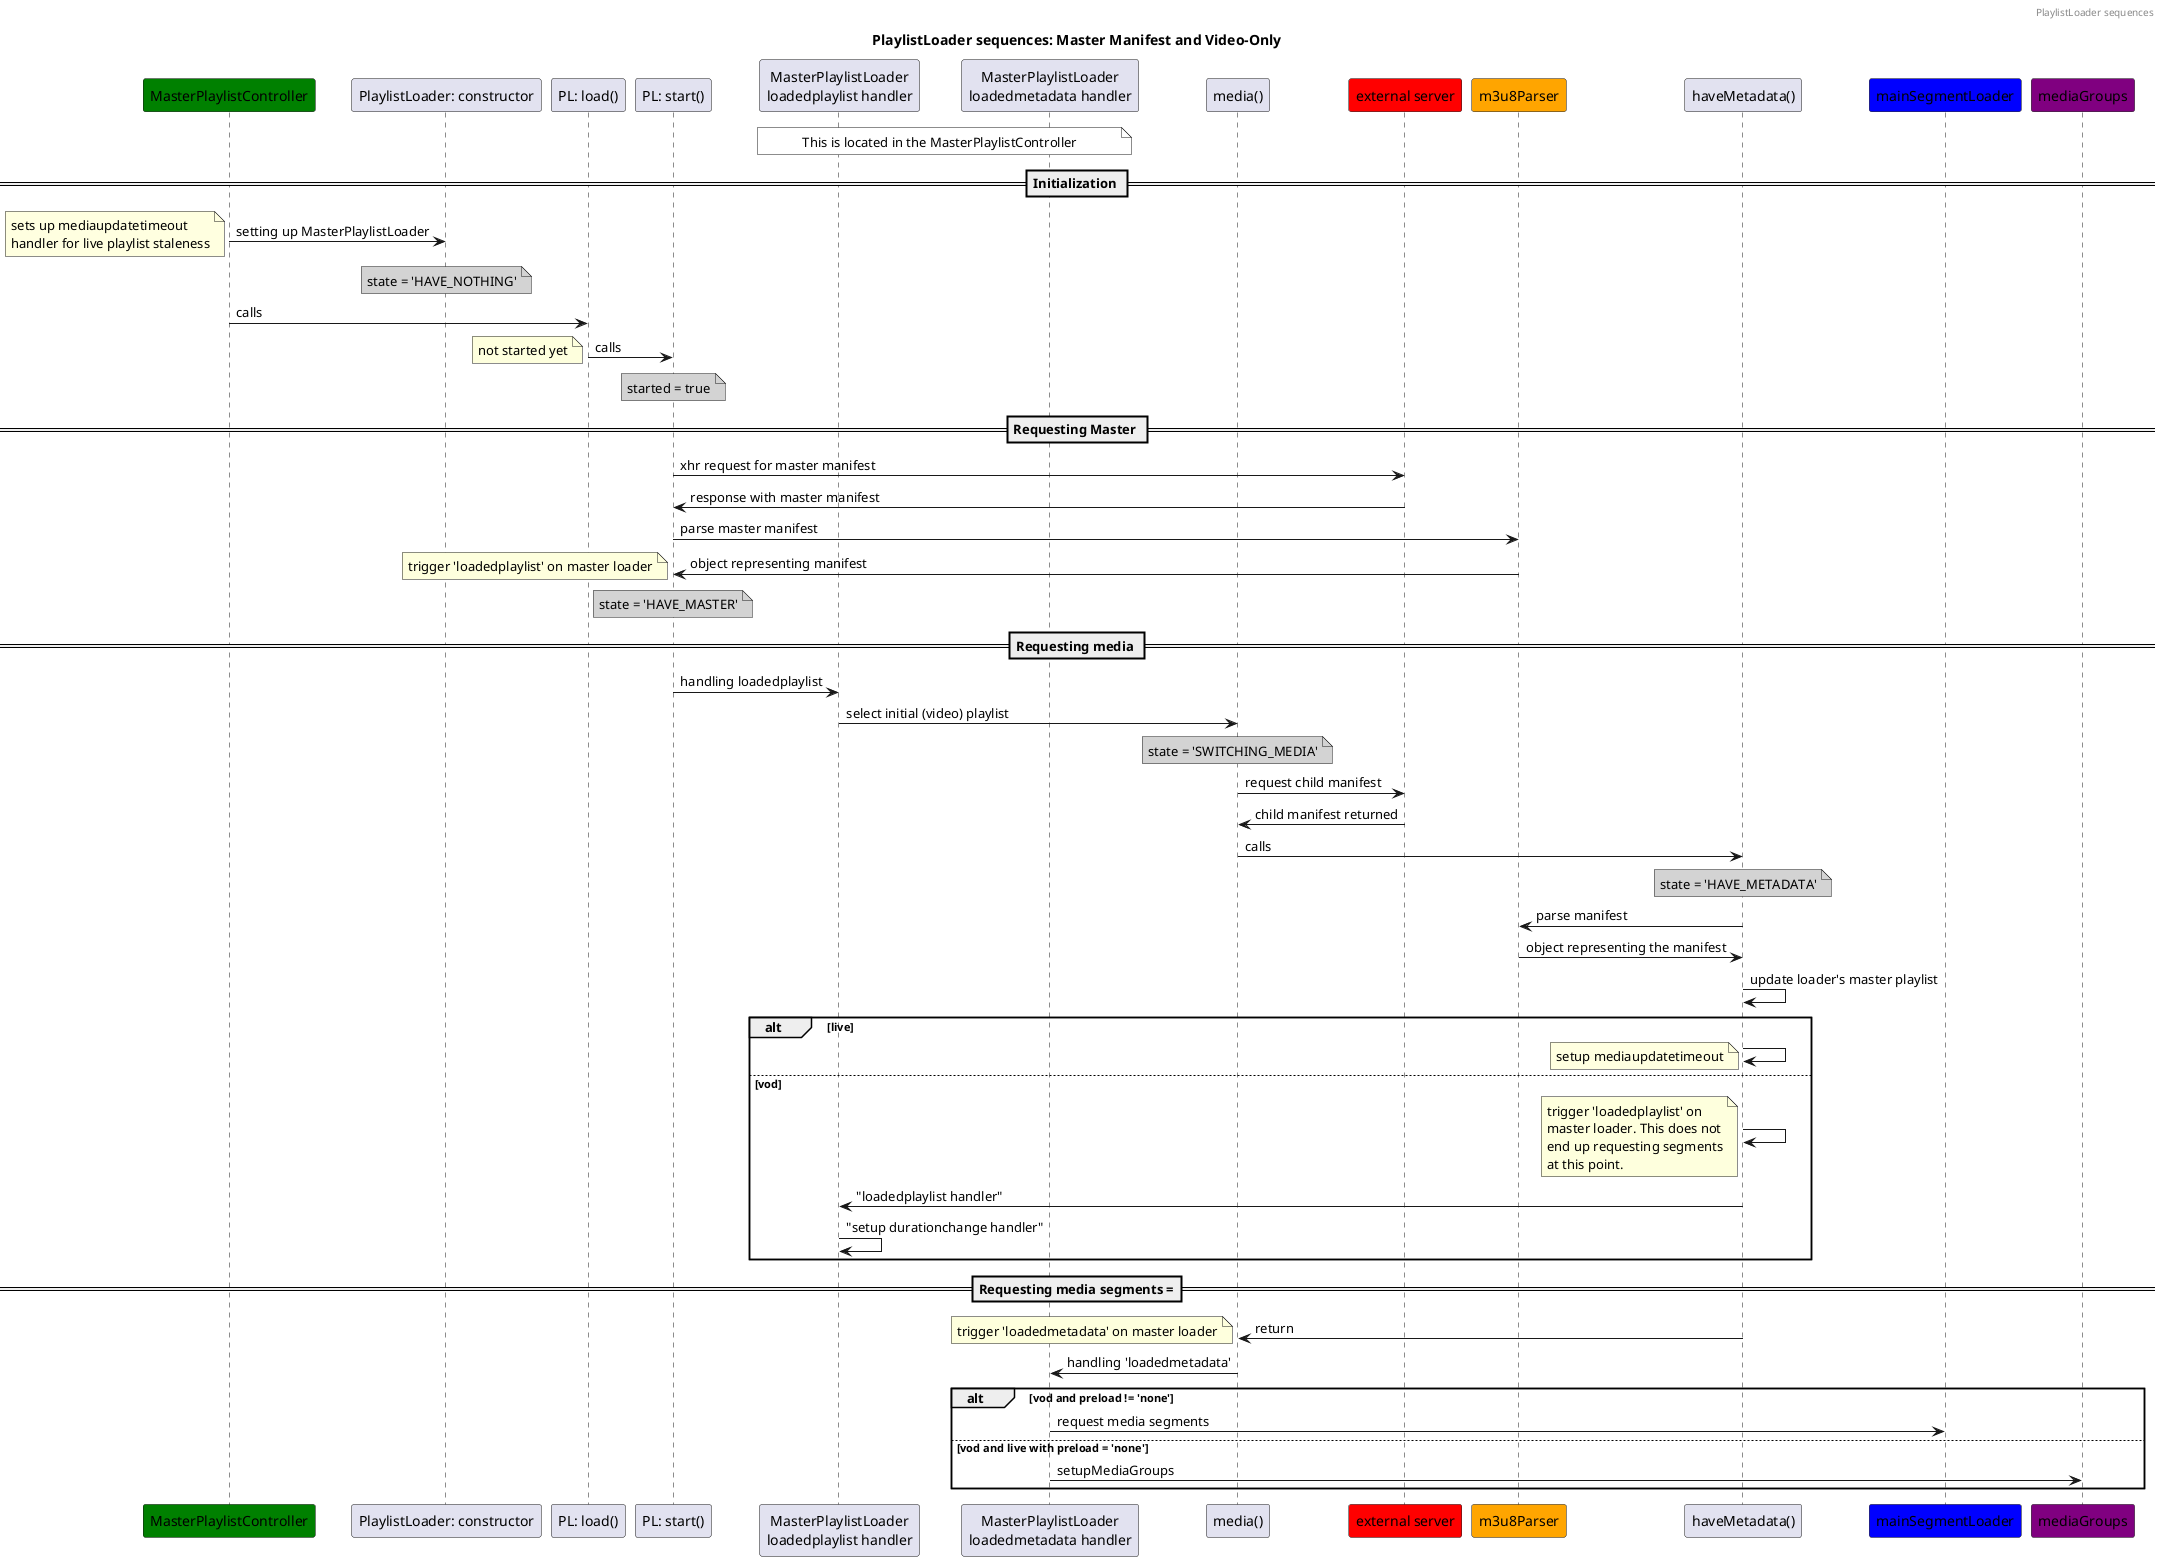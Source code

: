 @startuml

header PlaylistLoader sequences
title PlaylistLoader sequences: Master Manifest and Video-Only

Participant "MasterPlaylistController" as MPC #green
Participant "PlaylistLoader: constructor" as PLc
Participant "PL: load()" as load
Participant "PL: start()" as start
Participant "MasterPlaylistLoader\nloadedplaylist handler" as lpH
Participant "MasterPlaylistLoader\nloadedmetadata handler" as lmH
  note over lmH, lpH #white: This is located in the MasterPlaylistController
Participant "media()" as media
Participant "external server" as ext #red
Participant "m3u8Parser" as parser #orange
Participant "haveMetadata()" as haveMetadata
Participant "mainSegmentLoader" as SL #blue
Participant "mediaGroups" as mG #purple

== Initialization ==

MPC -> PLc : setting up MasterPlaylistLoader
note left #lightyellow
  sets up mediaupdatetimeout
  handler for live playlist staleness
end note
note over PLc #lightgray: state = 'HAVE_NOTHING'

MPC -> load: calls

load -> start : calls
note left: not started yet
note over start #lightgray: started = true

== Requesting Master ==

start -> ext: xhr request for master manifest
ext -> start : response with master manifest
start -> parser: parse master manifest
parser -> start: object representing manifest
note over start #lightgray: state = 'HAVE_MASTER'
note left: trigger 'loadedplaylist' on master loader

== Requesting media ==

start -> lpH: handling loadedplaylist
lpH -> media : select initial (video) playlist
note over media #lightgray: state = 'SWITCHING_MEDIA'

media -> ext : request child manifest
ext -> media: child manifest returned
media -> haveMetadata: calls
note over haveMetadata #lightgray: state = 'HAVE_METADATA'

haveMetadata -> parser: parse manifest
parser -> haveMetadata: object representing the manifest
haveMetadata -> haveMetadata: update loader's master playlist

alt live
  haveMetadata -> haveMetadata
  note left #lightyellow: setup mediaupdatetimeout

else vod
  haveMetadata -> haveMetadata
  note left
    trigger 'loadedplaylist' on
    master loader. This does not
    end up requesting segments
    at this point.
  end note

  haveMetadata -> lpH : "loadedplaylist handler"
  lpH -> lpH : "setup durationchange handler"
end

== Requesting media segments ===

haveMetadata -> media: return
note left: trigger 'loadedmetadata' on master loader

media -> lmH: handling 'loadedmetadata'

alt vod and preload != 'none'
  lmH -> SL: request media segments

else vod and live with preload = 'none'
  lmH -> mG: setupMediaGroups

end

@enduml
